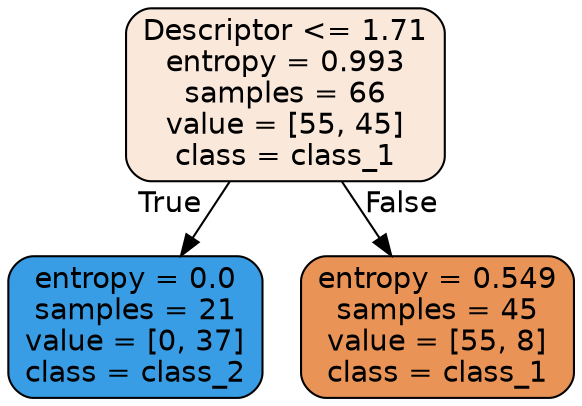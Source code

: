 digraph Tree {
node [shape=box, style="filled, rounded", color="black", fontname="helvetica"] ;
edge [fontname="helvetica"] ;
0 [label="Descriptor <= 1.71\nentropy = 0.993\nsamples = 66\nvalue = [55, 45]\nclass = class_1", fillcolor="#fae8db"] ;
1 [label="entropy = 0.0\nsamples = 21\nvalue = [0, 37]\nclass = class_2", fillcolor="#399de5"] ;
0 -> 1 [labeldistance=2.5, labelangle=45, headlabel="True"] ;
2 [label="entropy = 0.549\nsamples = 45\nvalue = [55, 8]\nclass = class_1", fillcolor="#e99356"] ;
0 -> 2 [labeldistance=2.5, labelangle=-45, headlabel="False"] ;
}